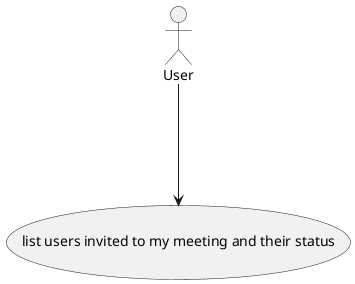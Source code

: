 @startuml
'https://plantuml.com/use-case-diagram

:User: as Admin

Admin ---> (list users invited to my meeting and their status)

@enduml